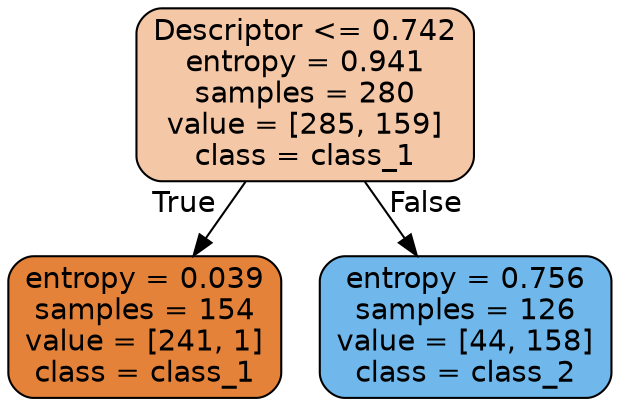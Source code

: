 digraph Tree {
node [shape=box, style="filled, rounded", color="black", fontname="helvetica"] ;
edge [fontname="helvetica"] ;
0 [label="Descriptor <= 0.742\nentropy = 0.941\nsamples = 280\nvalue = [285, 159]\nclass = class_1", fillcolor="#f4c7a7"] ;
1 [label="entropy = 0.039\nsamples = 154\nvalue = [241, 1]\nclass = class_1", fillcolor="#e5823a"] ;
0 -> 1 [labeldistance=2.5, labelangle=45, headlabel="True"] ;
2 [label="entropy = 0.756\nsamples = 126\nvalue = [44, 158]\nclass = class_2", fillcolor="#70b8ec"] ;
0 -> 2 [labeldistance=2.5, labelangle=-45, headlabel="False"] ;
}